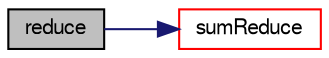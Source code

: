digraph "reduce"
{
  bgcolor="transparent";
  edge [fontname="FreeSans",fontsize="10",labelfontname="FreeSans",labelfontsize="10"];
  node [fontname="FreeSans",fontsize="10",shape=record];
  rankdir="LR";
  Node30374 [label="reduce",height=0.2,width=0.4,color="black", fillcolor="grey75", style="filled", fontcolor="black"];
  Node30374 -> Node30375 [color="midnightblue",fontsize="10",style="solid",fontname="FreeSans"];
  Node30375 [label="sumReduce",height=0.2,width=0.4,color="red",URL="$a21124.html#af8f70664d4fba9af21b38ce1e5c2b97b"];
}
